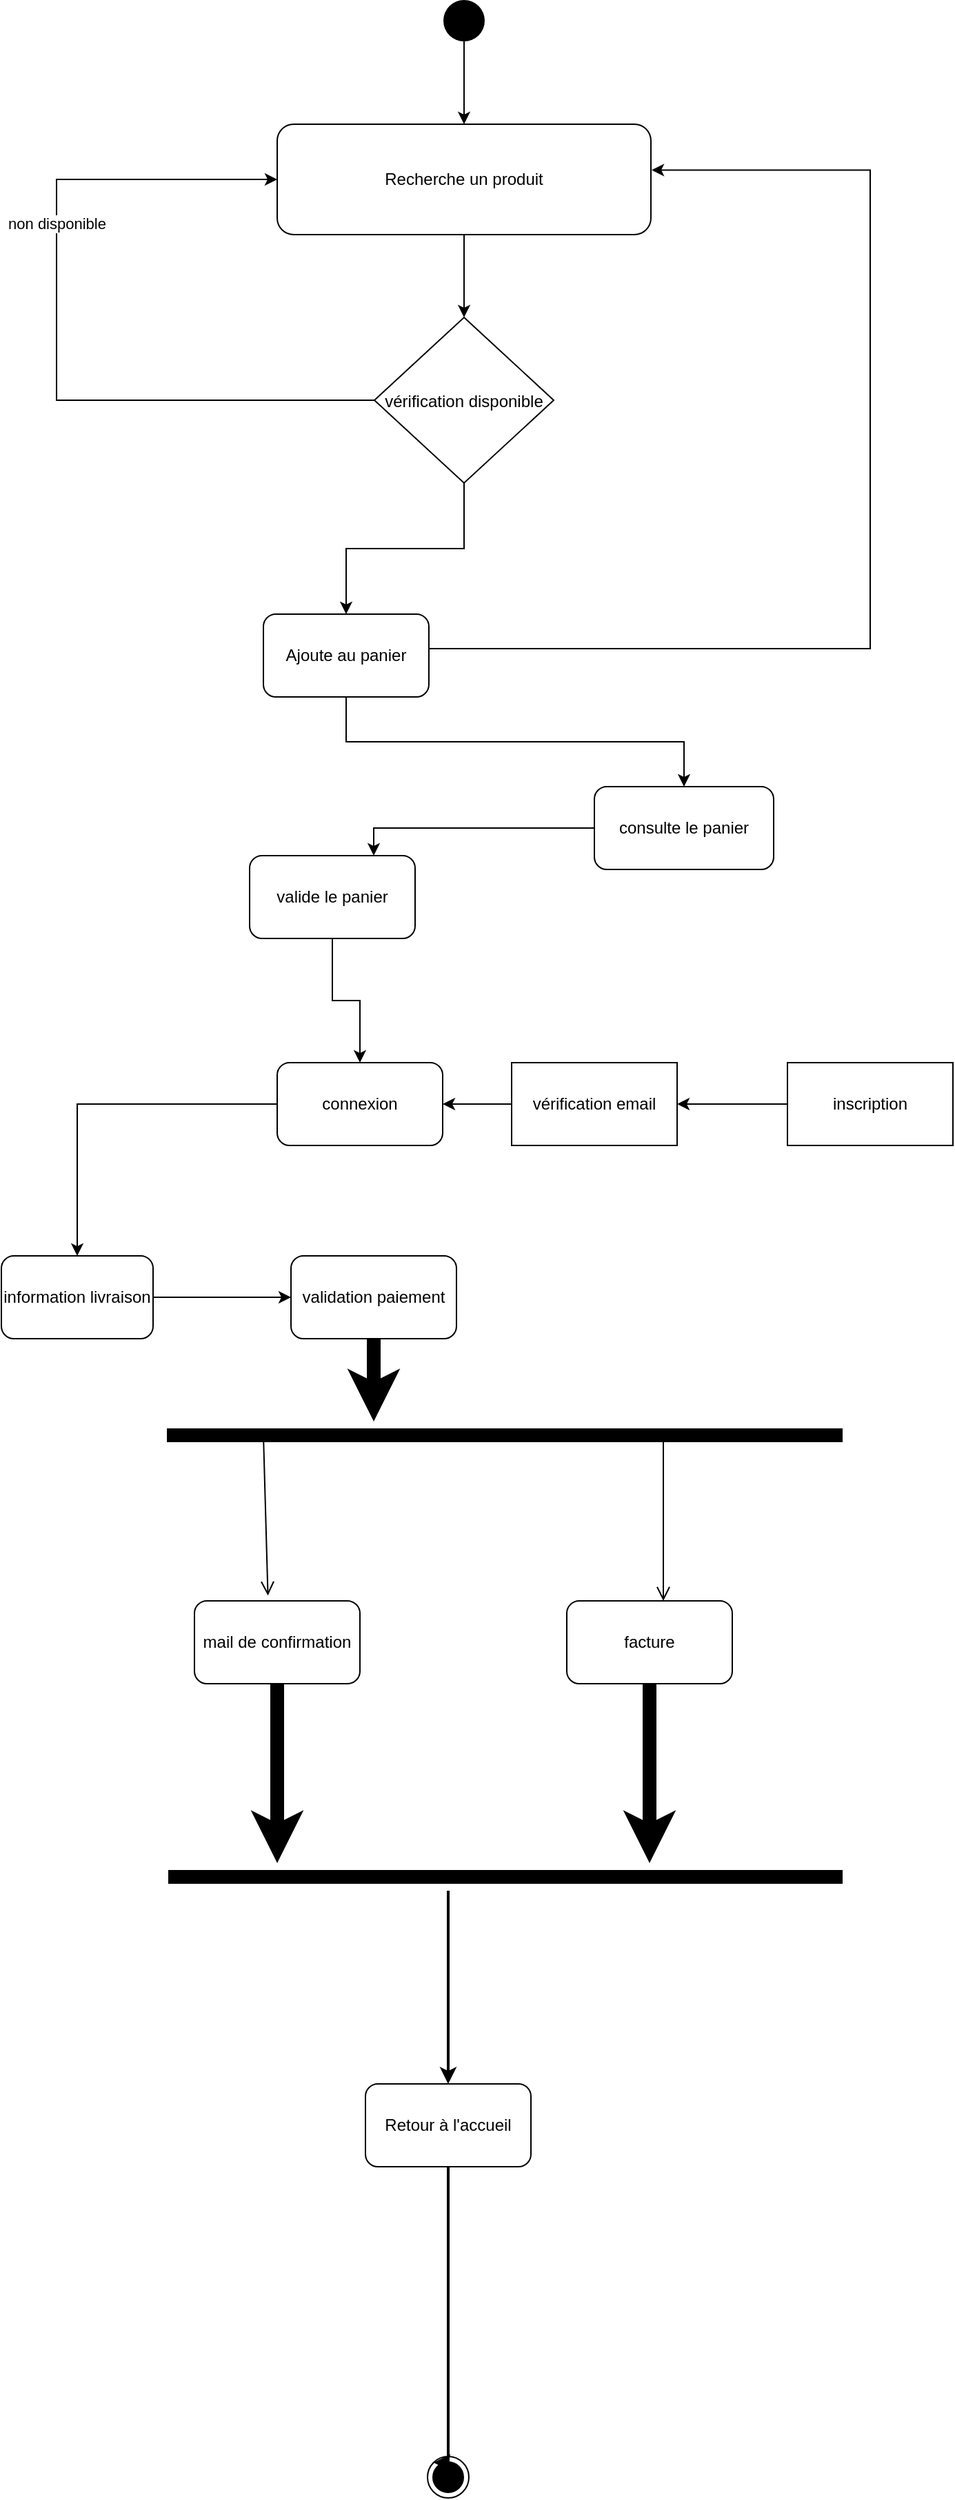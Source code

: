 <mxfile version="15.5.4" type="embed"><diagram id="23iRSUPoRavnBvh4doch" name="Page-1"><mxGraphModel dx="1365" dy="738" grid="1" gridSize="10" guides="1" tooltips="1" connect="1" arrows="1" fold="1" page="1" pageScale="1" pageWidth="827" pageHeight="1169" math="0" shadow="0"><root><mxCell id="0"/><mxCell id="1" parent="0"/><mxCell id="11" value="" style="edgeStyle=orthogonalEdgeStyle;rounded=0;orthogonalLoop=1;jettySize=auto;html=1;" edge="1" parent="1" source="9" target="10"><mxGeometry relative="1" as="geometry"/></mxCell><mxCell id="9" value="" style="ellipse;fillColor=#000000;strokeColor=none;" vertex="1" parent="1"><mxGeometry x="410.5" y="80" width="30" height="30" as="geometry"/></mxCell><mxCell id="16" value="" style="edgeStyle=orthogonalEdgeStyle;rounded=0;orthogonalLoop=1;jettySize=auto;html=1;" edge="1" parent="1" source="10" target="15"><mxGeometry relative="1" as="geometry"/></mxCell><mxCell id="10" value="Recherche un produit" style="rounded=1;whiteSpace=wrap;html=1;" vertex="1" parent="1"><mxGeometry x="290" y="170" width="271" height="80" as="geometry"/></mxCell><mxCell id="18" style="edgeStyle=orthogonalEdgeStyle;rounded=0;orthogonalLoop=1;jettySize=auto;html=1;exitX=1;exitY=0.5;exitDx=0;exitDy=0;entryX=1.002;entryY=0.415;entryDx=0;entryDy=0;entryPerimeter=0;" edge="1" parent="1" source="12" target="10"><mxGeometry relative="1" as="geometry"><mxPoint x="700" y="200" as="targetPoint"/><Array as="points"><mxPoint x="400" y="550"/><mxPoint x="720" y="550"/><mxPoint x="720" y="203"/></Array></mxGeometry></mxCell><mxCell id="22" style="edgeStyle=orthogonalEdgeStyle;rounded=0;orthogonalLoop=1;jettySize=auto;html=1;exitX=0.5;exitY=1;exitDx=0;exitDy=0;entryX=0.5;entryY=0;entryDx=0;entryDy=0;" edge="1" parent="1" source="12" target="21"><mxGeometry relative="1" as="geometry"/></mxCell><mxCell id="12" value="Ajoute au panier" style="rounded=1;whiteSpace=wrap;html=1;" vertex="1" parent="1"><mxGeometry x="280" y="525" width="120" height="60" as="geometry"/></mxCell><mxCell id="17" value="" style="edgeStyle=orthogonalEdgeStyle;rounded=0;orthogonalLoop=1;jettySize=auto;html=1;" edge="1" parent="1" source="15" target="12"><mxGeometry relative="1" as="geometry"/></mxCell><mxCell id="19" style="edgeStyle=orthogonalEdgeStyle;rounded=0;orthogonalLoop=1;jettySize=auto;html=1;entryX=0;entryY=0.5;entryDx=0;entryDy=0;" edge="1" parent="1" source="15" target="10"><mxGeometry relative="1" as="geometry"><mxPoint x="160" y="210" as="targetPoint"/><Array as="points"><mxPoint x="130" y="370"/><mxPoint x="130" y="210"/></Array></mxGeometry></mxCell><mxCell id="20" value="non disponible" style="edgeLabel;html=1;align=center;verticalAlign=middle;resizable=0;points=[];" vertex="1" connectable="0" parent="19"><mxGeometry x="0.299" relative="1" as="geometry"><mxPoint y="-1" as="offset"/></mxGeometry></mxCell><mxCell id="15" value="vérification disponible" style="rhombus;" vertex="1" parent="1"><mxGeometry x="360.5" y="310" width="130" height="120" as="geometry"/></mxCell><mxCell id="24" style="edgeStyle=orthogonalEdgeStyle;rounded=0;orthogonalLoop=1;jettySize=auto;html=1;entryX=0.75;entryY=0;entryDx=0;entryDy=0;" edge="1" parent="1" source="21" target="23"><mxGeometry relative="1" as="geometry"/></mxCell><mxCell id="21" value="consulte le panier" style="rounded=1;whiteSpace=wrap;html=1;" vertex="1" parent="1"><mxGeometry x="520" y="650" width="130" height="60" as="geometry"/></mxCell><mxCell id="26" style="edgeStyle=orthogonalEdgeStyle;rounded=0;orthogonalLoop=1;jettySize=auto;html=1;exitX=0.5;exitY=1;exitDx=0;exitDy=0;" edge="1" parent="1" source="23" target="25"><mxGeometry relative="1" as="geometry"/></mxCell><mxCell id="23" value="valide le panier" style="rounded=1;whiteSpace=wrap;html=1;" vertex="1" parent="1"><mxGeometry x="270" y="700" width="120" height="60" as="geometry"/></mxCell><mxCell id="33" style="edgeStyle=orthogonalEdgeStyle;rounded=0;orthogonalLoop=1;jettySize=auto;html=1;" edge="1" parent="1" source="25" target="32"><mxGeometry relative="1" as="geometry"/></mxCell><mxCell id="25" value="connexion" style="rounded=1;whiteSpace=wrap;html=1;" vertex="1" parent="1"><mxGeometry x="290" y="850" width="120" height="60" as="geometry"/></mxCell><mxCell id="30" value="" style="edgeStyle=orthogonalEdgeStyle;rounded=0;orthogonalLoop=1;jettySize=auto;html=1;" edge="1" parent="1" source="27" target="29"><mxGeometry relative="1" as="geometry"/></mxCell><mxCell id="27" value="inscription" style="rounded=0;whiteSpace=wrap;html=1;" vertex="1" parent="1"><mxGeometry x="660" y="850" width="120" height="60" as="geometry"/></mxCell><mxCell id="31" style="edgeStyle=orthogonalEdgeStyle;rounded=0;orthogonalLoop=1;jettySize=auto;html=1;exitX=0;exitY=0.5;exitDx=0;exitDy=0;entryX=1;entryY=0.5;entryDx=0;entryDy=0;" edge="1" parent="1" source="29" target="25"><mxGeometry relative="1" as="geometry"/></mxCell><mxCell id="29" value="vérification email" style="whiteSpace=wrap;html=1;rounded=0;" vertex="1" parent="1"><mxGeometry x="460" y="850" width="120" height="60" as="geometry"/></mxCell><mxCell id="36" style="edgeStyle=orthogonalEdgeStyle;rounded=0;orthogonalLoop=1;jettySize=auto;html=1;" edge="1" parent="1" source="32" target="35"><mxGeometry relative="1" as="geometry"/></mxCell><mxCell id="32" value="information livraison" style="rounded=1;whiteSpace=wrap;html=1;" vertex="1" parent="1"><mxGeometry x="90" y="990" width="110" height="60" as="geometry"/></mxCell><mxCell id="39" style="edgeStyle=orthogonalEdgeStyle;rounded=0;orthogonalLoop=1;jettySize=auto;html=1;strokeWidth=10;" edge="1" parent="1" source="35"><mxGeometry relative="1" as="geometry"><mxPoint x="360" y="1110" as="targetPoint"/></mxGeometry></mxCell><mxCell id="35" value="validation paiement" style="rounded=1;whiteSpace=wrap;html=1;" vertex="1" parent="1"><mxGeometry x="300" y="990" width="120" height="60" as="geometry"/></mxCell><mxCell id="38" value="" style="endArrow=none;html=1;rounded=0;strokeWidth=10;" edge="1" parent="1"><mxGeometry width="50" height="50" relative="1" as="geometry"><mxPoint x="210" y="1120" as="sourcePoint"/><mxPoint x="700" y="1120" as="targetPoint"/></mxGeometry></mxCell><mxCell id="41" value="" style="endArrow=open;startArrow=none;endFill=0;startFill=0;endSize=8;html=1;verticalAlign=bottom;labelBackgroundColor=none;strokeWidth=1;rounded=0;entryX=0.444;entryY=-0.065;entryDx=0;entryDy=0;entryPerimeter=0;" edge="1" parent="1" target="43"><mxGeometry width="160" relative="1" as="geometry"><mxPoint x="280" y="1120" as="sourcePoint"/><mxPoint x="280" y="1230" as="targetPoint"/></mxGeometry></mxCell><mxCell id="42" value="" style="endArrow=open;startArrow=none;endFill=0;startFill=0;endSize=8;html=1;verticalAlign=bottom;labelBackgroundColor=none;strokeWidth=1;rounded=0;" edge="1" parent="1"><mxGeometry width="160" relative="1" as="geometry"><mxPoint x="570" y="1120" as="sourcePoint"/><mxPoint x="570" y="1240" as="targetPoint"/></mxGeometry></mxCell><mxCell id="46" style="edgeStyle=orthogonalEdgeStyle;rounded=0;orthogonalLoop=1;jettySize=auto;html=1;strokeWidth=10;" edge="1" parent="1" source="43"><mxGeometry relative="1" as="geometry"><mxPoint x="290" y="1430" as="targetPoint"/></mxGeometry></mxCell><mxCell id="43" value="mail de confirmation" style="rounded=1;whiteSpace=wrap;html=1;" vertex="1" parent="1"><mxGeometry x="230" y="1240" width="120" height="60" as="geometry"/></mxCell><mxCell id="47" style="edgeStyle=orthogonalEdgeStyle;rounded=0;orthogonalLoop=1;jettySize=auto;html=1;strokeWidth=10;" edge="1" parent="1" source="44"><mxGeometry relative="1" as="geometry"><mxPoint x="560" y="1430" as="targetPoint"/></mxGeometry></mxCell><mxCell id="44" value="facture" style="rounded=1;whiteSpace=wrap;html=1;" vertex="1" parent="1"><mxGeometry x="500" y="1240" width="120" height="60" as="geometry"/></mxCell><mxCell id="45" value="" style="endArrow=none;html=1;rounded=0;strokeWidth=10;" edge="1" parent="1"><mxGeometry width="50" height="50" relative="1" as="geometry"><mxPoint x="211" y="1440" as="sourcePoint"/><mxPoint x="700" y="1440" as="targetPoint"/></mxGeometry></mxCell><mxCell id="53" style="edgeStyle=orthogonalEdgeStyle;rounded=0;orthogonalLoop=1;jettySize=auto;html=1;entryX=0;entryY=0;entryDx=0;entryDy=0;strokeWidth=2;" edge="1" parent="1" source="50" target="52"><mxGeometry relative="1" as="geometry"><Array as="points"><mxPoint x="414" y="1864"/></Array></mxGeometry></mxCell><mxCell id="50" value="Retour à l'accueil" style="rounded=1;whiteSpace=wrap;html=1;" vertex="1" parent="1"><mxGeometry x="354" y="1590" width="120" height="60" as="geometry"/></mxCell><mxCell id="51" value="" style="endArrow=classic;html=1;rounded=0;strokeWidth=2;" edge="1" parent="1" target="50"><mxGeometry width="50" height="50" relative="1" as="geometry"><mxPoint x="414" y="1450" as="sourcePoint"/><mxPoint x="470" y="1350" as="targetPoint"/><Array as="points"/></mxGeometry></mxCell><mxCell id="52" value="" style="ellipse;html=1;shape=endState;fillColor=#000000;strokeColor=#000000;" vertex="1" parent="1"><mxGeometry x="399" y="1860" width="30" height="30" as="geometry"/></mxCell></root></mxGraphModel></diagram></mxfile>